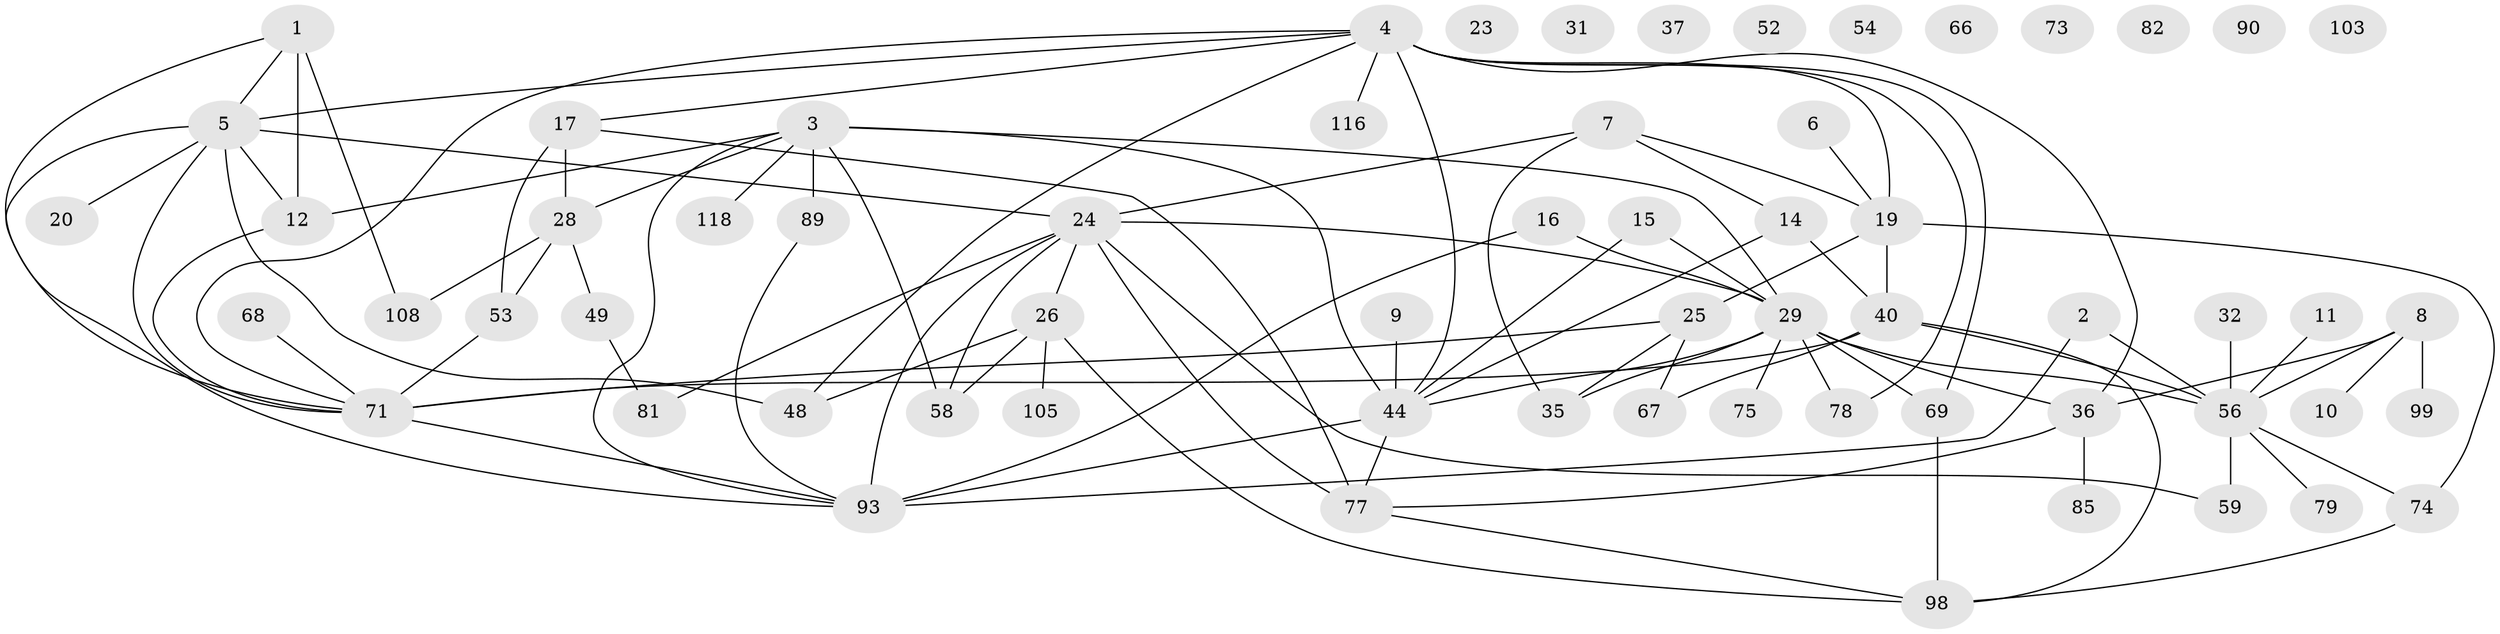 // original degree distribution, {3: 0.16666666666666666, 2: 0.24603174603174602, 1: 0.1984126984126984, 4: 0.19047619047619047, 5: 0.07142857142857142, 6: 0.047619047619047616, 0: 0.07142857142857142, 7: 0.007936507936507936}
// Generated by graph-tools (version 1.1) at 2025/16/03/04/25 18:16:39]
// undirected, 63 vertices, 98 edges
graph export_dot {
graph [start="1"]
  node [color=gray90,style=filled];
  1 [super="+18+38"];
  2;
  3 [super="+27"];
  4 [super="+13"];
  5 [super="+57+22"];
  6;
  7 [super="+45"];
  8;
  9 [super="+61"];
  10;
  11;
  12;
  14 [super="+51"];
  15 [super="+55+33"];
  16 [super="+86"];
  17 [super="+42+80"];
  19 [super="+30+21"];
  20;
  23;
  24 [super="+43"];
  25 [super="+92"];
  26 [super="+64"];
  28 [super="+50"];
  29 [super="+107+60"];
  31;
  32;
  35 [super="+41"];
  36 [super="+91+109+120"];
  37;
  40 [super="+70"];
  44 [super="+102+46"];
  48 [super="+65"];
  49;
  52;
  53 [super="+63"];
  54;
  56 [super="+72+95"];
  58;
  59;
  66;
  67;
  68;
  69;
  71 [super="+101"];
  73;
  74;
  75;
  77 [super="+83"];
  78;
  79;
  81;
  82 [super="+88"];
  85 [super="+122"];
  89;
  90;
  93 [super="+94+97"];
  98 [super="+124"];
  99 [super="+121"];
  103;
  105;
  108;
  116;
  118;
  1 -- 12 [weight=2];
  1 -- 108;
  1 -- 71;
  1 -- 5;
  2 -- 56;
  2 -- 93;
  3 -- 12;
  3 -- 58;
  3 -- 28;
  3 -- 29;
  3 -- 118;
  3 -- 89;
  3 -- 44 [weight=2];
  3 -- 93;
  4 -- 5;
  4 -- 36;
  4 -- 69;
  4 -- 71;
  4 -- 44;
  4 -- 78;
  4 -- 48;
  4 -- 17;
  4 -- 19;
  4 -- 116;
  5 -- 48;
  5 -- 93;
  5 -- 20;
  5 -- 71;
  5 -- 24;
  5 -- 12;
  6 -- 19;
  7 -- 35;
  7 -- 14;
  7 -- 24;
  7 -- 19;
  8 -- 10;
  8 -- 36;
  8 -- 99;
  8 -- 56;
  9 -- 44;
  11 -- 56;
  12 -- 71;
  14 -- 44;
  14 -- 40;
  15 -- 44;
  15 -- 29;
  16 -- 93;
  16 -- 29;
  17 -- 77;
  17 -- 28 [weight=2];
  17 -- 53;
  19 -- 25;
  19 -- 74;
  19 -- 40;
  24 -- 58;
  24 -- 77 [weight=2];
  24 -- 81;
  24 -- 26;
  24 -- 59;
  24 -- 93;
  24 -- 29;
  25 -- 67;
  25 -- 35;
  25 -- 71;
  26 -- 58;
  26 -- 48;
  26 -- 98;
  26 -- 105;
  28 -- 108;
  28 -- 49;
  28 -- 53;
  29 -- 78;
  29 -- 36;
  29 -- 35;
  29 -- 69;
  29 -- 75;
  29 -- 44;
  29 -- 56;
  32 -- 56;
  36 -- 77;
  36 -- 85;
  40 -- 56;
  40 -- 98;
  40 -- 67;
  40 -- 71 [weight=2];
  44 -- 93 [weight=2];
  44 -- 77;
  49 -- 81;
  53 -- 71;
  56 -- 74;
  56 -- 59;
  56 -- 79;
  68 -- 71;
  69 -- 98;
  71 -- 93;
  74 -- 98;
  77 -- 98;
  89 -- 93;
}
